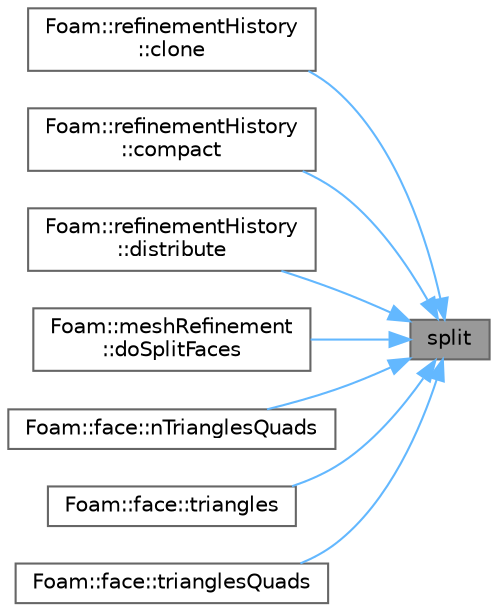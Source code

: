 digraph "split"
{
 // LATEX_PDF_SIZE
  bgcolor="transparent";
  edge [fontname=Helvetica,fontsize=10,labelfontname=Helvetica,labelfontsize=10];
  node [fontname=Helvetica,fontsize=10,shape=box,height=0.2,width=0.4];
  rankdir="RL";
  Node1 [id="Node000001",label="split",height=0.2,width=0.4,color="gray40", fillcolor="grey60", style="filled", fontcolor="black",tooltip=" "];
  Node1 -> Node2 [id="edge1_Node000001_Node000002",dir="back",color="steelblue1",style="solid",tooltip=" "];
  Node2 [id="Node000002",label="Foam::refinementHistory\l::clone",height=0.2,width=0.4,color="grey40", fillcolor="white", style="filled",URL="$classFoam_1_1refinementHistory.html#ad10874ec83b0e1df493e44a5158eb8cd",tooltip=" "];
  Node1 -> Node3 [id="edge2_Node000001_Node000003",dir="back",color="steelblue1",style="solid",tooltip=" "];
  Node3 [id="Node000003",label="Foam::refinementHistory\l::compact",height=0.2,width=0.4,color="grey40", fillcolor="white", style="filled",URL="$classFoam_1_1refinementHistory.html#a043cdfc194924194e381a986c229569e",tooltip=" "];
  Node1 -> Node4 [id="edge3_Node000001_Node000004",dir="back",color="steelblue1",style="solid",tooltip=" "];
  Node4 [id="Node000004",label="Foam::refinementHistory\l::distribute",height=0.2,width=0.4,color="grey40", fillcolor="white", style="filled",URL="$classFoam_1_1refinementHistory.html#a6be2dc3eb1d541aeb83ee0a2adcc0556",tooltip=" "];
  Node1 -> Node5 [id="edge4_Node000001_Node000005",dir="back",color="steelblue1",style="solid",tooltip=" "];
  Node5 [id="Node000005",label="Foam::meshRefinement\l::doSplitFaces",height=0.2,width=0.4,color="grey40", fillcolor="white", style="filled",URL="$classFoam_1_1meshRefinement.html#a932a2160a849f65491a3dac005ed8259",tooltip=" "];
  Node1 -> Node6 [id="edge5_Node000001_Node000006",dir="back",color="steelblue1",style="solid",tooltip=" "];
  Node6 [id="Node000006",label="Foam::face::nTrianglesQuads",height=0.2,width=0.4,color="grey40", fillcolor="white", style="filled",URL="$classFoam_1_1face.html#a5406c022eac433181a06e6eda5a61989",tooltip=" "];
  Node1 -> Node7 [id="edge6_Node000001_Node000007",dir="back",color="steelblue1",style="solid",tooltip=" "];
  Node7 [id="Node000007",label="Foam::face::triangles",height=0.2,width=0.4,color="grey40", fillcolor="white", style="filled",URL="$classFoam_1_1face.html#a3c6a27048934b3722bb2ab42414b7e60",tooltip=" "];
  Node1 -> Node8 [id="edge7_Node000001_Node000008",dir="back",color="steelblue1",style="solid",tooltip=" "];
  Node8 [id="Node000008",label="Foam::face::trianglesQuads",height=0.2,width=0.4,color="grey40", fillcolor="white", style="filled",URL="$classFoam_1_1face.html#a01a2f1669eaa8617be65e542e5711b7f",tooltip=" "];
}
